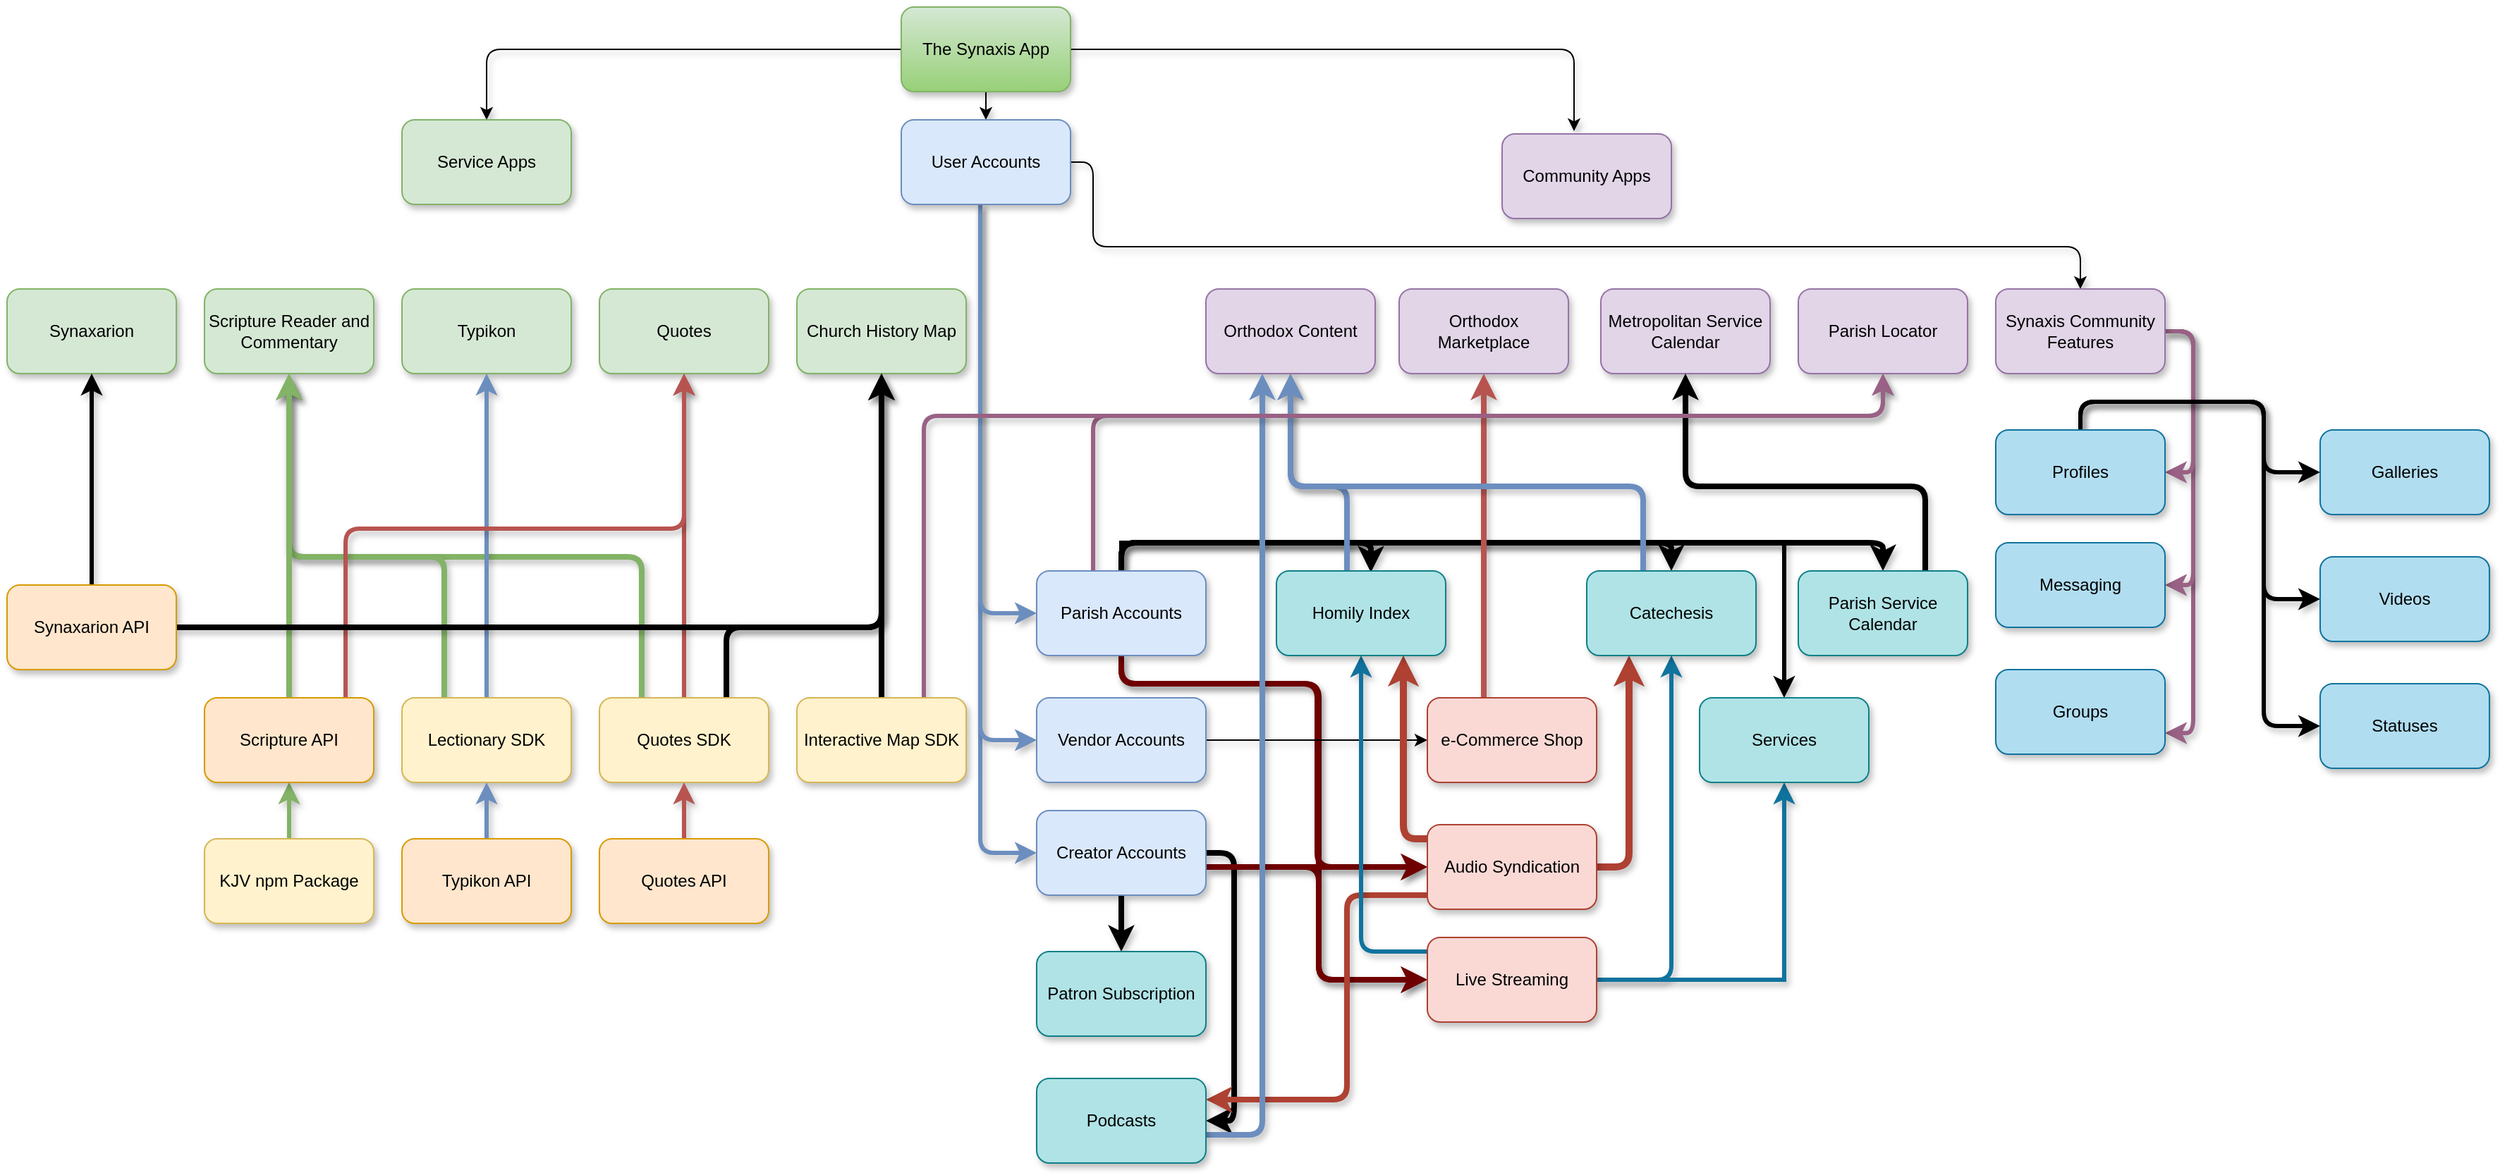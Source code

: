 <mxfile version="14.1.8" type="github">
  <diagram id="j28EORh8lJE7uRna3Kz6" name="Page-1">
    <mxGraphModel dx="3062" dy="860" grid="1" gridSize="10" guides="1" tooltips="1" connect="1" arrows="1" fold="1" page="1" pageScale="1" pageWidth="827" pageHeight="1169" math="0" shadow="0">
      <root>
        <mxCell id="0" />
        <mxCell id="1" parent="0" />
        <mxCell id="_OzTPV2B18LDZemACP7o-24" style="edgeStyle=orthogonalEdgeStyle;orthogonalLoop=1;jettySize=auto;html=1;entryX=0.425;entryY=-0.033;entryDx=0;entryDy=0;entryPerimeter=0;shadow=1;" edge="1" parent="1" source="_OzTPV2B18LDZemACP7o-1" target="_OzTPV2B18LDZemACP7o-11">
          <mxGeometry relative="1" as="geometry" />
        </mxCell>
        <mxCell id="_OzTPV2B18LDZemACP7o-25" style="edgeStyle=orthogonalEdgeStyle;orthogonalLoop=1;jettySize=auto;html=1;entryX=0.5;entryY=0;entryDx=0;entryDy=0;shadow=1;" edge="1" parent="1" source="_OzTPV2B18LDZemACP7o-1" target="_OzTPV2B18LDZemACP7o-12">
          <mxGeometry relative="1" as="geometry" />
        </mxCell>
        <mxCell id="_OzTPV2B18LDZemACP7o-26" style="edgeStyle=orthogonalEdgeStyle;orthogonalLoop=1;jettySize=auto;html=1;shadow=1;" edge="1" parent="1" source="_OzTPV2B18LDZemACP7o-1" target="_OzTPV2B18LDZemACP7o-13">
          <mxGeometry relative="1" as="geometry" />
        </mxCell>
        <mxCell id="_OzTPV2B18LDZemACP7o-1" value="The Synaxis App" style="whiteSpace=wrap;html=1;shadow=1;rounded=1;fillColor=#d5e8d4;gradientColor=#97d077;strokeColor=#82b366;" vertex="1" parent="1">
          <mxGeometry x="354" width="120" height="60" as="geometry" />
        </mxCell>
        <mxCell id="_OzTPV2B18LDZemACP7o-2" value="Church History Map" style="whiteSpace=wrap;html=1;shadow=1;rounded=1;fillColor=#d5e8d4;strokeColor=#82b366;" vertex="1" parent="1">
          <mxGeometry x="280" y="200" width="120" height="60" as="geometry" />
        </mxCell>
        <mxCell id="_OzTPV2B18LDZemACP7o-3" value="Orthodox Marketplace" style="whiteSpace=wrap;html=1;shadow=1;rounded=1;fillColor=#e1d5e7;strokeColor=#9673a6;" vertex="1" parent="1">
          <mxGeometry x="707" y="200" width="120" height="60" as="geometry" />
        </mxCell>
        <mxCell id="_OzTPV2B18LDZemACP7o-4" value="Parish Locator" style="whiteSpace=wrap;html=1;shadow=1;rounded=1;fillColor=#e1d5e7;strokeColor=#9673a6;" vertex="1" parent="1">
          <mxGeometry x="990" y="200" width="120" height="60" as="geometry" />
        </mxCell>
        <mxCell id="_OzTPV2B18LDZemACP7o-5" value="Metropolitan Service Calendar" style="whiteSpace=wrap;html=1;shadow=1;rounded=1;fillColor=#e1d5e7;strokeColor=#9673a6;" vertex="1" parent="1">
          <mxGeometry x="850" y="200" width="120" height="60" as="geometry" />
        </mxCell>
        <mxCell id="_OzTPV2B18LDZemACP7o-6" value="Orthodox Content" style="whiteSpace=wrap;html=1;shadow=1;rounded=1;fillColor=#e1d5e7;strokeColor=#9673a6;" vertex="1" parent="1">
          <mxGeometry x="570" y="200" width="120" height="60" as="geometry" />
        </mxCell>
        <mxCell id="_OzTPV2B18LDZemACP7o-7" value="Synaxarion" style="whiteSpace=wrap;html=1;shadow=1;rounded=1;fillColor=#d5e8d4;strokeColor=#82b366;" vertex="1" parent="1">
          <mxGeometry x="-280" y="200" width="120" height="60" as="geometry" />
        </mxCell>
        <mxCell id="_OzTPV2B18LDZemACP7o-8" value="Quotes" style="whiteSpace=wrap;html=1;shadow=1;rounded=1;fillColor=#d5e8d4;strokeColor=#82b366;" vertex="1" parent="1">
          <mxGeometry x="140" y="200" width="120" height="60" as="geometry" />
        </mxCell>
        <mxCell id="_OzTPV2B18LDZemACP7o-9" value="Scripture Reader and Commentary" style="whiteSpace=wrap;html=1;shadow=1;rounded=1;fillColor=#d5e8d4;strokeColor=#82b366;" vertex="1" parent="1">
          <mxGeometry x="-140" y="200" width="120" height="60" as="geometry" />
        </mxCell>
        <mxCell id="_OzTPV2B18LDZemACP7o-10" value="Typikon" style="whiteSpace=wrap;html=1;shadow=1;rounded=1;fillColor=#d5e8d4;strokeColor=#82b366;" vertex="1" parent="1">
          <mxGeometry y="200" width="120" height="60" as="geometry" />
        </mxCell>
        <mxCell id="_OzTPV2B18LDZemACP7o-11" value="Community Apps" style="whiteSpace=wrap;html=1;shadow=1;rounded=1;fillColor=#e1d5e7;strokeColor=#9673a6;" vertex="1" parent="1">
          <mxGeometry x="780" y="90" width="120" height="60" as="geometry" />
        </mxCell>
        <mxCell id="_OzTPV2B18LDZemACP7o-12" value="Service Apps" style="whiteSpace=wrap;html=1;shadow=1;rounded=1;fillColor=#d5e8d4;strokeColor=#82b366;" vertex="1" parent="1">
          <mxGeometry y="80" width="120" height="60" as="geometry" />
        </mxCell>
        <mxCell id="_OzTPV2B18LDZemACP7o-21" style="edgeStyle=orthogonalEdgeStyle;orthogonalLoop=1;jettySize=auto;html=1;entryX=0;entryY=0.5;entryDx=0;entryDy=0;shadow=1;gradientColor=#7ea6e0;fillColor=#dae8fc;strokeColor=#6c8ebf;strokeWidth=3;" edge="1" parent="1" source="_OzTPV2B18LDZemACP7o-13" target="_OzTPV2B18LDZemACP7o-17">
          <mxGeometry relative="1" as="geometry">
            <Array as="points">
              <mxPoint x="410" y="600" />
            </Array>
          </mxGeometry>
        </mxCell>
        <mxCell id="_OzTPV2B18LDZemACP7o-22" value="" style="edgeStyle=orthogonalEdgeStyle;orthogonalLoop=1;jettySize=auto;html=1;entryX=0;entryY=0.5;entryDx=0;entryDy=0;shadow=1;gradientColor=#7ea6e0;fillColor=#dae8fc;strokeColor=#6c8ebf;strokeWidth=3;" edge="1" parent="1" source="_OzTPV2B18LDZemACP7o-13" target="_OzTPV2B18LDZemACP7o-16">
          <mxGeometry relative="1" as="geometry">
            <Array as="points">
              <mxPoint x="410" y="520" />
            </Array>
          </mxGeometry>
        </mxCell>
        <mxCell id="_OzTPV2B18LDZemACP7o-23" style="edgeStyle=orthogonalEdgeStyle;orthogonalLoop=1;jettySize=auto;html=1;entryX=0;entryY=0.5;entryDx=0;entryDy=0;shadow=1;gradientColor=#7ea6e0;fillColor=#dae8fc;strokeColor=#6c8ebf;strokeWidth=3;" edge="1" parent="1" source="_OzTPV2B18LDZemACP7o-13" target="_OzTPV2B18LDZemACP7o-15">
          <mxGeometry relative="1" as="geometry">
            <Array as="points">
              <mxPoint x="410" y="430" />
            </Array>
          </mxGeometry>
        </mxCell>
        <mxCell id="_OzTPV2B18LDZemACP7o-67" style="edgeStyle=orthogonalEdgeStyle;orthogonalLoop=1;jettySize=auto;html=1;shadow=1;" edge="1" parent="1" source="_OzTPV2B18LDZemACP7o-13" target="_OzTPV2B18LDZemACP7o-14">
          <mxGeometry relative="1" as="geometry">
            <Array as="points">
              <mxPoint x="490" y="110" />
              <mxPoint x="490" y="170" />
              <mxPoint x="1190" y="170" />
            </Array>
          </mxGeometry>
        </mxCell>
        <mxCell id="_OzTPV2B18LDZemACP7o-13" value="User Accounts" style="whiteSpace=wrap;html=1;shadow=1;fillColor=#dae8fc;strokeColor=#6c8ebf;rounded=1;" vertex="1" parent="1">
          <mxGeometry x="354" y="80" width="120" height="60" as="geometry" />
        </mxCell>
        <mxCell id="_OzTPV2B18LDZemACP7o-61" style="edgeStyle=orthogonalEdgeStyle;orthogonalLoop=1;jettySize=auto;html=1;entryX=1;entryY=0.75;entryDx=0;entryDy=0;shadow=1;gradientColor=#d5739d;fillColor=#e6d0de;strokeColor=#996185;strokeWidth=3;" edge="1" parent="1" source="_OzTPV2B18LDZemACP7o-14" target="_OzTPV2B18LDZemACP7o-60">
          <mxGeometry relative="1" as="geometry">
            <Array as="points">
              <mxPoint x="1270" y="230" />
              <mxPoint x="1270" y="515" />
            </Array>
          </mxGeometry>
        </mxCell>
        <mxCell id="_OzTPV2B18LDZemACP7o-62" style="edgeStyle=orthogonalEdgeStyle;orthogonalLoop=1;jettySize=auto;html=1;entryX=1;entryY=0.5;entryDx=0;entryDy=0;shadow=1;gradientColor=#d5739d;fillColor=#e6d0de;strokeColor=#996185;strokeWidth=3;" edge="1" parent="1" source="_OzTPV2B18LDZemACP7o-14" target="_OzTPV2B18LDZemACP7o-58">
          <mxGeometry relative="1" as="geometry">
            <Array as="points">
              <mxPoint x="1270" y="230" />
              <mxPoint x="1270" y="410" />
            </Array>
          </mxGeometry>
        </mxCell>
        <mxCell id="_OzTPV2B18LDZemACP7o-63" style="edgeStyle=orthogonalEdgeStyle;orthogonalLoop=1;jettySize=auto;html=1;entryX=1;entryY=0.5;entryDx=0;entryDy=0;shadow=1;gradientColor=#d5739d;fillColor=#e6d0de;strokeColor=#996185;strokeWidth=3;" edge="1" parent="1" source="_OzTPV2B18LDZemACP7o-14" target="_OzTPV2B18LDZemACP7o-55">
          <mxGeometry relative="1" as="geometry">
            <Array as="points">
              <mxPoint x="1270" y="230" />
              <mxPoint x="1270" y="330" />
            </Array>
          </mxGeometry>
        </mxCell>
        <mxCell id="_OzTPV2B18LDZemACP7o-14" value="Synaxis Community Features" style="whiteSpace=wrap;html=1;shadow=1;rounded=1;fillColor=#e1d5e7;strokeColor=#9673a6;" vertex="1" parent="1">
          <mxGeometry x="1130" y="200" width="120" height="60" as="geometry" />
        </mxCell>
        <mxCell id="_OzTPV2B18LDZemACP7o-20" value="" style="edgeStyle=orthogonalEdgeStyle;orthogonalLoop=1;jettySize=auto;html=1;entryX=0.5;entryY=0;entryDx=0;entryDy=0;shadow=1;strokeWidth=4;" edge="1" parent="1" source="_OzTPV2B18LDZemACP7o-15" target="_OzTPV2B18LDZemACP7o-18">
          <mxGeometry relative="1" as="geometry">
            <Array as="points">
              <mxPoint x="510" y="380" />
              <mxPoint x="1050" y="380" />
            </Array>
          </mxGeometry>
        </mxCell>
        <mxCell id="_OzTPV2B18LDZemACP7o-27" style="edgeStyle=orthogonalEdgeStyle;orthogonalLoop=1;jettySize=auto;html=1;entryX=0.5;entryY=1;entryDx=0;entryDy=0;shadow=1;strokeWidth=3;gradientColor=#d5739d;fillColor=#e6d0de;strokeColor=#996185;" edge="1" parent="1" source="_OzTPV2B18LDZemACP7o-15" target="_OzTPV2B18LDZemACP7o-4">
          <mxGeometry relative="1" as="geometry">
            <Array as="points">
              <mxPoint x="490" y="290" />
              <mxPoint x="1050" y="290" />
            </Array>
          </mxGeometry>
        </mxCell>
        <mxCell id="_OzTPV2B18LDZemACP7o-36" style="edgeStyle=orthogonalEdgeStyle;orthogonalLoop=1;jettySize=auto;html=1;entryX=0.558;entryY=0.017;entryDx=0;entryDy=0;entryPerimeter=0;shadow=1;strokeWidth=4;" edge="1" parent="1" source="_OzTPV2B18LDZemACP7o-15" target="_OzTPV2B18LDZemACP7o-35">
          <mxGeometry relative="1" as="geometry">
            <Array as="points">
              <mxPoint x="510" y="380" />
              <mxPoint x="687" y="380" />
            </Array>
          </mxGeometry>
        </mxCell>
        <mxCell id="_OzTPV2B18LDZemACP7o-39" style="edgeStyle=orthogonalEdgeStyle;orthogonalLoop=1;jettySize=auto;html=1;entryX=0.5;entryY=0;entryDx=0;entryDy=0;shadow=1;strokeWidth=4;" edge="1" parent="1" source="_OzTPV2B18LDZemACP7o-15" target="_OzTPV2B18LDZemACP7o-37">
          <mxGeometry relative="1" as="geometry">
            <Array as="points">
              <mxPoint x="510" y="380" />
              <mxPoint x="900" y="380" />
            </Array>
          </mxGeometry>
        </mxCell>
        <mxCell id="_OzTPV2B18LDZemACP7o-44" style="edgeStyle=orthogonalEdgeStyle;orthogonalLoop=1;jettySize=auto;html=1;entryX=0;entryY=0.5;entryDx=0;entryDy=0;shadow=1;fillColor=#a20025;strokeColor=#6F0000;strokeWidth=4;" edge="1" parent="1" source="_OzTPV2B18LDZemACP7o-15" target="_OzTPV2B18LDZemACP7o-34">
          <mxGeometry relative="1" as="geometry">
            <Array as="points">
              <mxPoint x="510" y="480" />
              <mxPoint x="650" y="480" />
              <mxPoint x="650" y="690" />
            </Array>
          </mxGeometry>
        </mxCell>
        <mxCell id="_OzTPV2B18LDZemACP7o-47" style="edgeStyle=orthogonalEdgeStyle;orthogonalLoop=1;jettySize=auto;html=1;entryX=0;entryY=0.5;entryDx=0;entryDy=0;shadow=1;fillColor=#a20025;strokeColor=#6F0000;strokeWidth=4;" edge="1" parent="1" source="_OzTPV2B18LDZemACP7o-15" target="_OzTPV2B18LDZemACP7o-33">
          <mxGeometry relative="1" as="geometry">
            <Array as="points">
              <mxPoint x="510" y="480" />
              <mxPoint x="649" y="480" />
              <mxPoint x="649" y="610" />
            </Array>
          </mxGeometry>
        </mxCell>
        <mxCell id="_OzTPV2B18LDZemACP7o-92" style="edgeStyle=orthogonalEdgeStyle;rounded=0;orthogonalLoop=1;jettySize=auto;html=1;entryX=0.5;entryY=0;entryDx=0;entryDy=0;shadow=1;strokeWidth=3;" edge="1" parent="1" source="_OzTPV2B18LDZemACP7o-15" target="_OzTPV2B18LDZemACP7o-91">
          <mxGeometry relative="1" as="geometry">
            <Array as="points">
              <mxPoint x="510" y="380" />
              <mxPoint x="980" y="380" />
            </Array>
          </mxGeometry>
        </mxCell>
        <mxCell id="_OzTPV2B18LDZemACP7o-15" value="Parish Accounts" style="whiteSpace=wrap;html=1;shadow=1;fillColor=#dae8fc;strokeColor=#6c8ebf;rounded=1;" vertex="1" parent="1">
          <mxGeometry x="450" y="400" width="120" height="60" as="geometry" />
        </mxCell>
        <mxCell id="_OzTPV2B18LDZemACP7o-29" value="" style="edgeStyle=orthogonalEdgeStyle;orthogonalLoop=1;jettySize=auto;html=1;shadow=1;" edge="1" parent="1" source="_OzTPV2B18LDZemACP7o-16" target="_OzTPV2B18LDZemACP7o-28">
          <mxGeometry relative="1" as="geometry" />
        </mxCell>
        <mxCell id="_OzTPV2B18LDZemACP7o-16" value="Vendor Accounts" style="whiteSpace=wrap;html=1;shadow=1;fillColor=#dae8fc;strokeColor=#6c8ebf;rounded=1;" vertex="1" parent="1">
          <mxGeometry x="450" y="490" width="120" height="60" as="geometry" />
        </mxCell>
        <mxCell id="_OzTPV2B18LDZemACP7o-32" value="" style="edgeStyle=orthogonalEdgeStyle;orthogonalLoop=1;jettySize=auto;html=1;shadow=1;strokeWidth=4;" edge="1" parent="1" source="_OzTPV2B18LDZemACP7o-17" target="_OzTPV2B18LDZemACP7o-31">
          <mxGeometry relative="1" as="geometry">
            <mxPoint x="510" y="660" as="targetPoint" />
          </mxGeometry>
        </mxCell>
        <mxCell id="_OzTPV2B18LDZemACP7o-41" style="edgeStyle=orthogonalEdgeStyle;orthogonalLoop=1;jettySize=auto;html=1;entryX=1;entryY=0.5;entryDx=0;entryDy=0;shadow=1;strokeWidth=4;" edge="1" parent="1" source="_OzTPV2B18LDZemACP7o-17" target="_OzTPV2B18LDZemACP7o-40">
          <mxGeometry relative="1" as="geometry">
            <Array as="points">
              <mxPoint x="590" y="600" />
              <mxPoint x="590" y="790" />
            </Array>
          </mxGeometry>
        </mxCell>
        <mxCell id="_OzTPV2B18LDZemACP7o-42" style="edgeStyle=orthogonalEdgeStyle;orthogonalLoop=1;jettySize=auto;html=1;entryX=0;entryY=0.5;entryDx=0;entryDy=0;shadow=1;fillColor=#a20025;strokeColor=#6F0000;strokeWidth=4;" edge="1" parent="1" source="_OzTPV2B18LDZemACP7o-17" target="_OzTPV2B18LDZemACP7o-34">
          <mxGeometry relative="1" as="geometry">
            <Array as="points">
              <mxPoint x="650" y="610" />
              <mxPoint x="650" y="690" />
            </Array>
          </mxGeometry>
        </mxCell>
        <mxCell id="_OzTPV2B18LDZemACP7o-45" style="edgeStyle=orthogonalEdgeStyle;orthogonalLoop=1;jettySize=auto;html=1;entryX=0;entryY=0.5;entryDx=0;entryDy=0;shadow=1;fillColor=#a20025;strokeColor=#6F0000;strokeWidth=4;" edge="1" parent="1" source="_OzTPV2B18LDZemACP7o-17" target="_OzTPV2B18LDZemACP7o-33">
          <mxGeometry relative="1" as="geometry">
            <Array as="points">
              <mxPoint x="630" y="610" />
              <mxPoint x="630" y="610" />
            </Array>
          </mxGeometry>
        </mxCell>
        <mxCell id="_OzTPV2B18LDZemACP7o-17" value="Creator Accounts" style="whiteSpace=wrap;html=1;shadow=1;fillColor=#dae8fc;strokeColor=#6c8ebf;rounded=1;" vertex="1" parent="1">
          <mxGeometry x="450" y="570" width="120" height="60" as="geometry" />
        </mxCell>
        <mxCell id="_OzTPV2B18LDZemACP7o-19" value="" style="edgeStyle=orthogonalEdgeStyle;orthogonalLoop=1;jettySize=auto;html=1;shadow=1;strokeWidth=4;" edge="1" parent="1" source="_OzTPV2B18LDZemACP7o-18" target="_OzTPV2B18LDZemACP7o-5">
          <mxGeometry relative="1" as="geometry">
            <Array as="points">
              <mxPoint x="1080" y="340" />
              <mxPoint x="910" y="340" />
            </Array>
          </mxGeometry>
        </mxCell>
        <mxCell id="_OzTPV2B18LDZemACP7o-18" value="Parish Service Calendar" style="whiteSpace=wrap;html=1;shadow=1;rounded=1;fillColor=#b0e3e6;strokeColor=#0e8088;" vertex="1" parent="1">
          <mxGeometry x="990" y="400" width="120" height="60" as="geometry" />
        </mxCell>
        <mxCell id="_OzTPV2B18LDZemACP7o-30" style="edgeStyle=orthogonalEdgeStyle;orthogonalLoop=1;jettySize=auto;html=1;entryX=0.5;entryY=1;entryDx=0;entryDy=0;shadow=1;strokeWidth=4;gradientColor=#ea6b66;fillColor=#f8cecc;strokeColor=#b85450;" edge="1" parent="1" source="_OzTPV2B18LDZemACP7o-28" target="_OzTPV2B18LDZemACP7o-3">
          <mxGeometry relative="1" as="geometry">
            <Array as="points">
              <mxPoint x="767" y="430" />
              <mxPoint x="767" y="430" />
            </Array>
          </mxGeometry>
        </mxCell>
        <mxCell id="_OzTPV2B18LDZemACP7o-28" value="e-Commerce Shop" style="whiteSpace=wrap;html=1;shadow=1;rounded=1;fillColor=#fad9d5;strokeColor=#ae4132;" vertex="1" parent="1">
          <mxGeometry x="727" y="490" width="120" height="60" as="geometry" />
        </mxCell>
        <mxCell id="_OzTPV2B18LDZemACP7o-31" value="Patron Subscription" style="whiteSpace=wrap;html=1;shadow=1;rounded=1;fillColor=#b0e3e6;strokeColor=#0e8088;" vertex="1" parent="1">
          <mxGeometry x="450" y="670" width="120" height="60" as="geometry" />
        </mxCell>
        <mxCell id="_OzTPV2B18LDZemACP7o-48" style="edgeStyle=orthogonalEdgeStyle;orthogonalLoop=1;jettySize=auto;html=1;entryX=0.75;entryY=1;entryDx=0;entryDy=0;shadow=1;fillColor=#fad9d5;strokeColor=#ae4132;strokeWidth=5;" edge="1" parent="1" source="_OzTPV2B18LDZemACP7o-33" target="_OzTPV2B18LDZemACP7o-35">
          <mxGeometry relative="1" as="geometry">
            <Array as="points">
              <mxPoint x="710" y="590" />
            </Array>
          </mxGeometry>
        </mxCell>
        <mxCell id="_OzTPV2B18LDZemACP7o-49" style="edgeStyle=orthogonalEdgeStyle;orthogonalLoop=1;jettySize=auto;html=1;entryX=0.25;entryY=1;entryDx=0;entryDy=0;shadow=1;fillColor=#fad9d5;strokeColor=#ae4132;strokeWidth=5;" edge="1" parent="1" source="_OzTPV2B18LDZemACP7o-33" target="_OzTPV2B18LDZemACP7o-37">
          <mxGeometry relative="1" as="geometry">
            <Array as="points">
              <mxPoint x="870" y="610" />
            </Array>
          </mxGeometry>
        </mxCell>
        <mxCell id="_OzTPV2B18LDZemACP7o-94" style="edgeStyle=orthogonalEdgeStyle;rounded=1;orthogonalLoop=1;jettySize=auto;html=1;entryX=1;entryY=0.25;entryDx=0;entryDy=0;shadow=1;strokeWidth=4;fillColor=#fad9d5;strokeColor=#ae4132;" edge="1" parent="1" source="_OzTPV2B18LDZemACP7o-33" target="_OzTPV2B18LDZemACP7o-40">
          <mxGeometry relative="1" as="geometry">
            <Array as="points">
              <mxPoint x="670" y="630" />
              <mxPoint x="670" y="775" />
            </Array>
          </mxGeometry>
        </mxCell>
        <mxCell id="_OzTPV2B18LDZemACP7o-33" value="Audio Syndication" style="whiteSpace=wrap;html=1;shadow=1;rounded=1;fillColor=#fad9d5;strokeColor=#ae4132;" vertex="1" parent="1">
          <mxGeometry x="727" y="580" width="120" height="60" as="geometry" />
        </mxCell>
        <mxCell id="_OzTPV2B18LDZemACP7o-50" style="edgeStyle=orthogonalEdgeStyle;orthogonalLoop=1;jettySize=auto;html=1;entryX=0.5;entryY=1;entryDx=0;entryDy=0;shadow=1;fillColor=#b1ddf0;strokeColor=#10739e;strokeWidth=3;" edge="1" parent="1" source="_OzTPV2B18LDZemACP7o-34" target="_OzTPV2B18LDZemACP7o-37">
          <mxGeometry relative="1" as="geometry">
            <Array as="points">
              <mxPoint x="900" y="690" />
            </Array>
          </mxGeometry>
        </mxCell>
        <mxCell id="_OzTPV2B18LDZemACP7o-51" style="edgeStyle=orthogonalEdgeStyle;orthogonalLoop=1;jettySize=auto;html=1;entryX=0.5;entryY=1;entryDx=0;entryDy=0;shadow=1;fillColor=#b1ddf0;strokeColor=#10739e;strokeWidth=3;" edge="1" parent="1" source="_OzTPV2B18LDZemACP7o-34" target="_OzTPV2B18LDZemACP7o-35">
          <mxGeometry relative="1" as="geometry">
            <Array as="points">
              <mxPoint x="680" y="670" />
            </Array>
          </mxGeometry>
        </mxCell>
        <mxCell id="_OzTPV2B18LDZemACP7o-93" style="edgeStyle=orthogonalEdgeStyle;rounded=0;orthogonalLoop=1;jettySize=auto;html=1;entryX=0.5;entryY=1;entryDx=0;entryDy=0;shadow=1;strokeWidth=3;fillColor=#b1ddf0;strokeColor=#10739e;" edge="1" parent="1" source="_OzTPV2B18LDZemACP7o-34" target="_OzTPV2B18LDZemACP7o-91">
          <mxGeometry relative="1" as="geometry" />
        </mxCell>
        <mxCell id="_OzTPV2B18LDZemACP7o-34" value="Live Streaming" style="whiteSpace=wrap;html=1;shadow=1;rounded=1;fillColor=#fad9d5;strokeColor=#ae4132;" vertex="1" parent="1">
          <mxGeometry x="727" y="660" width="120" height="60" as="geometry" />
        </mxCell>
        <mxCell id="_OzTPV2B18LDZemACP7o-52" style="edgeStyle=orthogonalEdgeStyle;orthogonalLoop=1;jettySize=auto;html=1;entryX=0.5;entryY=1;entryDx=0;entryDy=0;shadow=1;strokeWidth=4;gradientColor=#7ea6e0;fillColor=#dae8fc;strokeColor=#6c8ebf;" edge="1" parent="1" source="_OzTPV2B18LDZemACP7o-35" target="_OzTPV2B18LDZemACP7o-6">
          <mxGeometry relative="1" as="geometry">
            <Array as="points">
              <mxPoint x="670" y="340" />
              <mxPoint x="630" y="340" />
            </Array>
          </mxGeometry>
        </mxCell>
        <mxCell id="_OzTPV2B18LDZemACP7o-35" value="Homily Index" style="whiteSpace=wrap;html=1;shadow=1;rounded=1;fillColor=#b0e3e6;strokeColor=#0e8088;" vertex="1" parent="1">
          <mxGeometry x="620" y="400" width="120" height="60" as="geometry" />
        </mxCell>
        <mxCell id="_OzTPV2B18LDZemACP7o-53" style="edgeStyle=orthogonalEdgeStyle;orthogonalLoop=1;jettySize=auto;html=1;shadow=1;strokeWidth=4;gradientColor=#7ea6e0;fillColor=#dae8fc;strokeColor=#6c8ebf;" edge="1" parent="1" source="_OzTPV2B18LDZemACP7o-37">
          <mxGeometry relative="1" as="geometry">
            <mxPoint x="630" y="260" as="targetPoint" />
            <Array as="points">
              <mxPoint x="880" y="340" />
              <mxPoint x="630" y="340" />
            </Array>
          </mxGeometry>
        </mxCell>
        <mxCell id="_OzTPV2B18LDZemACP7o-37" value="Catechesis" style="whiteSpace=wrap;html=1;shadow=1;rounded=1;fillColor=#b0e3e6;strokeColor=#0e8088;" vertex="1" parent="1">
          <mxGeometry x="840" y="400" width="120" height="60" as="geometry" />
        </mxCell>
        <mxCell id="_OzTPV2B18LDZemACP7o-54" style="edgeStyle=orthogonalEdgeStyle;orthogonalLoop=1;jettySize=auto;html=1;shadow=1;strokeWidth=4;gradientColor=#7ea6e0;fillColor=#dae8fc;strokeColor=#6c8ebf;" edge="1" parent="1" source="_OzTPV2B18LDZemACP7o-40">
          <mxGeometry relative="1" as="geometry">
            <mxPoint x="610" y="260" as="targetPoint" />
            <Array as="points">
              <mxPoint x="610" y="800" />
            </Array>
          </mxGeometry>
        </mxCell>
        <mxCell id="_OzTPV2B18LDZemACP7o-40" value="Podcasts" style="whiteSpace=wrap;html=1;shadow=1;rounded=1;fillColor=#b0e3e6;strokeColor=#0e8088;" vertex="1" parent="1">
          <mxGeometry x="450" y="760" width="120" height="60" as="geometry" />
        </mxCell>
        <mxCell id="_OzTPV2B18LDZemACP7o-64" style="edgeStyle=orthogonalEdgeStyle;orthogonalLoop=1;jettySize=auto;html=1;entryX=0;entryY=0.5;entryDx=0;entryDy=0;shadow=1;strokeWidth=3;" edge="1" parent="1" source="_OzTPV2B18LDZemACP7o-55" target="_OzTPV2B18LDZemACP7o-56">
          <mxGeometry relative="1" as="geometry">
            <Array as="points">
              <mxPoint x="1190" y="280" />
              <mxPoint x="1320" y="280" />
              <mxPoint x="1320" y="330" />
            </Array>
          </mxGeometry>
        </mxCell>
        <mxCell id="_OzTPV2B18LDZemACP7o-65" style="edgeStyle=orthogonalEdgeStyle;orthogonalLoop=1;jettySize=auto;html=1;entryX=0;entryY=0.5;entryDx=0;entryDy=0;shadow=1;strokeWidth=3;" edge="1" parent="1" source="_OzTPV2B18LDZemACP7o-55" target="_OzTPV2B18LDZemACP7o-57">
          <mxGeometry relative="1" as="geometry">
            <Array as="points">
              <mxPoint x="1190" y="280" />
              <mxPoint x="1320" y="280" />
              <mxPoint x="1320" y="420" />
            </Array>
          </mxGeometry>
        </mxCell>
        <mxCell id="_OzTPV2B18LDZemACP7o-66" style="edgeStyle=orthogonalEdgeStyle;orthogonalLoop=1;jettySize=auto;html=1;entryX=0;entryY=0.5;entryDx=0;entryDy=0;shadow=1;strokeWidth=3;" edge="1" parent="1" source="_OzTPV2B18LDZemACP7o-55" target="_OzTPV2B18LDZemACP7o-59">
          <mxGeometry relative="1" as="geometry">
            <Array as="points">
              <mxPoint x="1190" y="280" />
              <mxPoint x="1320" y="280" />
              <mxPoint x="1320" y="510" />
            </Array>
          </mxGeometry>
        </mxCell>
        <mxCell id="_OzTPV2B18LDZemACP7o-55" value="Profiles" style="whiteSpace=wrap;html=1;shadow=1;rounded=1;fillColor=#b1ddf0;strokeColor=#10739e;" vertex="1" parent="1">
          <mxGeometry x="1130" y="300" width="120" height="60" as="geometry" />
        </mxCell>
        <mxCell id="_OzTPV2B18LDZemACP7o-56" value="Galleries" style="whiteSpace=wrap;html=1;shadow=1;rounded=1;fillColor=#b1ddf0;strokeColor=#10739e;" vertex="1" parent="1">
          <mxGeometry x="1360" y="300" width="120" height="60" as="geometry" />
        </mxCell>
        <mxCell id="_OzTPV2B18LDZemACP7o-57" value="Videos" style="whiteSpace=wrap;html=1;shadow=1;rounded=1;fillColor=#b1ddf0;strokeColor=#10739e;" vertex="1" parent="1">
          <mxGeometry x="1360" y="390" width="120" height="60" as="geometry" />
        </mxCell>
        <mxCell id="_OzTPV2B18LDZemACP7o-58" value="Messaging" style="whiteSpace=wrap;html=1;shadow=1;rounded=1;fillColor=#b1ddf0;strokeColor=#10739e;" vertex="1" parent="1">
          <mxGeometry x="1130" y="380" width="120" height="60" as="geometry" />
        </mxCell>
        <mxCell id="_OzTPV2B18LDZemACP7o-59" value="Statuses" style="whiteSpace=wrap;html=1;shadow=1;rounded=1;fillColor=#b1ddf0;strokeColor=#10739e;" vertex="1" parent="1">
          <mxGeometry x="1360" y="480" width="120" height="60" as="geometry" />
        </mxCell>
        <mxCell id="_OzTPV2B18LDZemACP7o-60" value="Groups" style="whiteSpace=wrap;html=1;shadow=1;rounded=1;fillColor=#b1ddf0;strokeColor=#10739e;" vertex="1" parent="1">
          <mxGeometry x="1130" y="470" width="120" height="60" as="geometry" />
        </mxCell>
        <mxCell id="_OzTPV2B18LDZemACP7o-80" style="edgeStyle=orthogonalEdgeStyle;orthogonalLoop=1;jettySize=auto;html=1;shadow=1;strokeWidth=4;" edge="1" parent="1" source="_OzTPV2B18LDZemACP7o-68" target="_OzTPV2B18LDZemACP7o-2">
          <mxGeometry relative="1" as="geometry">
            <Array as="points">
              <mxPoint x="230" y="440" />
              <mxPoint x="340" y="440" />
            </Array>
          </mxGeometry>
        </mxCell>
        <mxCell id="_OzTPV2B18LDZemACP7o-86" style="edgeStyle=orthogonalEdgeStyle;orthogonalLoop=1;jettySize=auto;html=1;shadow=1;strokeWidth=4;gradientColor=#97d077;fillColor=#d5e8d4;strokeColor=#82b366;" edge="1" parent="1" source="_OzTPV2B18LDZemACP7o-68" target="_OzTPV2B18LDZemACP7o-9">
          <mxGeometry relative="1" as="geometry">
            <Array as="points">
              <mxPoint x="170" y="390" />
              <mxPoint x="-80" y="390" />
            </Array>
          </mxGeometry>
        </mxCell>
        <mxCell id="_OzTPV2B18LDZemACP7o-88" style="edgeStyle=orthogonalEdgeStyle;orthogonalLoop=1;jettySize=auto;html=1;shadow=1;strokeWidth=3;gradientColor=#ea6b66;fillColor=#f8cecc;strokeColor=#b85450;" edge="1" parent="1" source="_OzTPV2B18LDZemACP7o-68" target="_OzTPV2B18LDZemACP7o-8">
          <mxGeometry relative="1" as="geometry">
            <Array as="points">
              <mxPoint x="200" y="470" />
              <mxPoint x="200" y="470" />
            </Array>
          </mxGeometry>
        </mxCell>
        <mxCell id="_OzTPV2B18LDZemACP7o-68" value="Quotes SDK" style="whiteSpace=wrap;html=1;shadow=1;rounded=1;fillColor=#fff2cc;strokeColor=#d6b656;" vertex="1" parent="1">
          <mxGeometry x="140" y="490" width="120" height="60" as="geometry" />
        </mxCell>
        <mxCell id="_OzTPV2B18LDZemACP7o-76" style="edgeStyle=orthogonalEdgeStyle;orthogonalLoop=1;jettySize=auto;html=1;entryX=0.5;entryY=1;entryDx=0;entryDy=0;shadow=1;strokeWidth=4;" edge="1" parent="1" source="_OzTPV2B18LDZemACP7o-69" target="_OzTPV2B18LDZemACP7o-2">
          <mxGeometry relative="1" as="geometry" />
        </mxCell>
        <mxCell id="_OzTPV2B18LDZemACP7o-77" style="edgeStyle=orthogonalEdgeStyle;orthogonalLoop=1;jettySize=auto;html=1;shadow=1;strokeWidth=3;gradientColor=#d5739d;fillColor=#e6d0de;strokeColor=#996185;" edge="1" parent="1" source="_OzTPV2B18LDZemACP7o-69" target="_OzTPV2B18LDZemACP7o-4">
          <mxGeometry relative="1" as="geometry">
            <Array as="points">
              <mxPoint x="370" y="290" />
              <mxPoint x="1050" y="290" />
            </Array>
          </mxGeometry>
        </mxCell>
        <mxCell id="_OzTPV2B18LDZemACP7o-69" value="Interactive Map SDK" style="whiteSpace=wrap;html=1;shadow=1;rounded=1;fillColor=#fff2cc;strokeColor=#d6b656;" vertex="1" parent="1">
          <mxGeometry x="280" y="490" width="120" height="60" as="geometry" />
        </mxCell>
        <mxCell id="_OzTPV2B18LDZemACP7o-84" style="edgeStyle=orthogonalEdgeStyle;orthogonalLoop=1;jettySize=auto;html=1;shadow=1;strokeWidth=3;gradientColor=#97d077;fillColor=#d5e8d4;strokeColor=#82b366;" edge="1" parent="1" source="_OzTPV2B18LDZemACP7o-70" target="_OzTPV2B18LDZemACP7o-74">
          <mxGeometry relative="1" as="geometry" />
        </mxCell>
        <mxCell id="_OzTPV2B18LDZemACP7o-70" value="KJV npm Package" style="whiteSpace=wrap;html=1;shadow=1;rounded=1;fillColor=#fff2cc;strokeColor=#d6b656;" vertex="1" parent="1">
          <mxGeometry x="-140" y="590" width="120" height="60" as="geometry" />
        </mxCell>
        <mxCell id="_OzTPV2B18LDZemACP7o-85" style="edgeStyle=orthogonalEdgeStyle;orthogonalLoop=1;jettySize=auto;html=1;shadow=1;strokeWidth=4;gradientColor=#97d077;fillColor=#d5e8d4;strokeColor=#82b366;" edge="1" parent="1" source="_OzTPV2B18LDZemACP7o-71" target="_OzTPV2B18LDZemACP7o-9">
          <mxGeometry relative="1" as="geometry">
            <Array as="points">
              <mxPoint x="30" y="390" />
              <mxPoint x="-80" y="390" />
            </Array>
          </mxGeometry>
        </mxCell>
        <mxCell id="_OzTPV2B18LDZemACP7o-87" style="edgeStyle=orthogonalEdgeStyle;orthogonalLoop=1;jettySize=auto;html=1;shadow=1;strokeWidth=3;gradientColor=#7ea6e0;fillColor=#dae8fc;strokeColor=#6c8ebf;" edge="1" parent="1" source="_OzTPV2B18LDZemACP7o-71" target="_OzTPV2B18LDZemACP7o-10">
          <mxGeometry relative="1" as="geometry" />
        </mxCell>
        <mxCell id="_OzTPV2B18LDZemACP7o-71" value="Lectionary SDK" style="whiteSpace=wrap;html=1;shadow=1;rounded=1;fillColor=#fff2cc;strokeColor=#d6b656;" vertex="1" parent="1">
          <mxGeometry y="490" width="120" height="60" as="geometry" />
        </mxCell>
        <mxCell id="_OzTPV2B18LDZemACP7o-82" style="edgeStyle=orthogonalEdgeStyle;orthogonalLoop=1;jettySize=auto;html=1;shadow=1;strokeWidth=3;gradientColor=#7ea6e0;fillColor=#dae8fc;strokeColor=#6c8ebf;" edge="1" parent="1" source="_OzTPV2B18LDZemACP7o-72" target="_OzTPV2B18LDZemACP7o-71">
          <mxGeometry relative="1" as="geometry" />
        </mxCell>
        <mxCell id="_OzTPV2B18LDZemACP7o-72" value="Typikon API" style="whiteSpace=wrap;html=1;shadow=1;rounded=1;fillColor=#ffe6cc;strokeColor=#d79b00;" vertex="1" parent="1">
          <mxGeometry y="590" width="120" height="60" as="geometry" />
        </mxCell>
        <mxCell id="_OzTPV2B18LDZemACP7o-81" style="edgeStyle=orthogonalEdgeStyle;orthogonalLoop=1;jettySize=auto;html=1;shadow=1;strokeWidth=3;gradientColor=#ea6b66;fillColor=#f8cecc;strokeColor=#b85450;" edge="1" parent="1" source="_OzTPV2B18LDZemACP7o-73" target="_OzTPV2B18LDZemACP7o-68">
          <mxGeometry relative="1" as="geometry" />
        </mxCell>
        <mxCell id="_OzTPV2B18LDZemACP7o-73" value="Quotes API" style="whiteSpace=wrap;html=1;shadow=1;rounded=1;fillColor=#ffe6cc;strokeColor=#d79b00;" vertex="1" parent="1">
          <mxGeometry x="140" y="590" width="120" height="60" as="geometry" />
        </mxCell>
        <mxCell id="_OzTPV2B18LDZemACP7o-83" style="edgeStyle=orthogonalEdgeStyle;orthogonalLoop=1;jettySize=auto;html=1;entryX=0.5;entryY=1;entryDx=0;entryDy=0;shadow=1;strokeWidth=4;gradientColor=#97d077;fillColor=#d5e8d4;strokeColor=#82b366;" edge="1" parent="1" source="_OzTPV2B18LDZemACP7o-74" target="_OzTPV2B18LDZemACP7o-9">
          <mxGeometry relative="1" as="geometry" />
        </mxCell>
        <mxCell id="_OzTPV2B18LDZemACP7o-89" style="edgeStyle=orthogonalEdgeStyle;orthogonalLoop=1;jettySize=auto;html=1;entryX=0.5;entryY=1;entryDx=0;entryDy=0;shadow=1;strokeWidth=3;gradientColor=#ea6b66;fillColor=#f8cecc;strokeColor=#b85450;" edge="1" parent="1" source="_OzTPV2B18LDZemACP7o-74" target="_OzTPV2B18LDZemACP7o-8">
          <mxGeometry relative="1" as="geometry">
            <Array as="points">
              <mxPoint x="-40" y="370" />
              <mxPoint x="200" y="370" />
            </Array>
          </mxGeometry>
        </mxCell>
        <mxCell id="_OzTPV2B18LDZemACP7o-74" value="Scripture API" style="whiteSpace=wrap;html=1;shadow=1;rounded=1;fillColor=#ffe6cc;strokeColor=#d79b00;" vertex="1" parent="1">
          <mxGeometry x="-140" y="490" width="120" height="60" as="geometry" />
        </mxCell>
        <mxCell id="_OzTPV2B18LDZemACP7o-78" style="edgeStyle=orthogonalEdgeStyle;orthogonalLoop=1;jettySize=auto;html=1;entryX=0.5;entryY=1;entryDx=0;entryDy=0;shadow=1;strokeWidth=3;" edge="1" parent="1" source="_OzTPV2B18LDZemACP7o-75" target="_OzTPV2B18LDZemACP7o-7">
          <mxGeometry relative="1" as="geometry" />
        </mxCell>
        <mxCell id="_OzTPV2B18LDZemACP7o-79" style="edgeStyle=orthogonalEdgeStyle;orthogonalLoop=1;jettySize=auto;html=1;shadow=1;strokeWidth=4;" edge="1" parent="1" source="_OzTPV2B18LDZemACP7o-75" target="_OzTPV2B18LDZemACP7o-2">
          <mxGeometry relative="1" as="geometry" />
        </mxCell>
        <mxCell id="_OzTPV2B18LDZemACP7o-75" value="Synaxarion API" style="whiteSpace=wrap;html=1;shadow=1;rounded=1;fillColor=#ffe6cc;strokeColor=#d79b00;" vertex="1" parent="1">
          <mxGeometry x="-280" y="410" width="120" height="60" as="geometry" />
        </mxCell>
        <mxCell id="_OzTPV2B18LDZemACP7o-91" value="Services" style="rounded=1;whiteSpace=wrap;html=1;shadow=1;strokeColor=#0e8088;fillColor=#b0e3e6;" vertex="1" parent="1">
          <mxGeometry x="920" y="490" width="120" height="60" as="geometry" />
        </mxCell>
      </root>
    </mxGraphModel>
  </diagram>
</mxfile>
